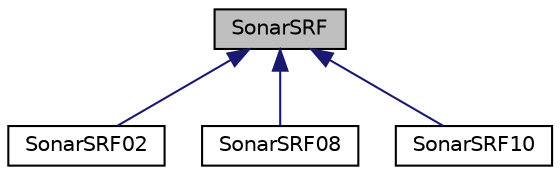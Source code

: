digraph "SonarSRF"
{
  edge [fontname="Helvetica",fontsize="10",labelfontname="Helvetica",labelfontsize="10"];
  node [fontname="Helvetica",fontsize="10",shape=record];
  Node0 [label="SonarSRF",height=0.2,width=0.4,color="black", fillcolor="grey75", style="filled", fontcolor="black"];
  Node0 -> Node1 [dir="back",color="midnightblue",fontsize="10",style="solid",fontname="Helvetica"];
  Node1 [label="SonarSRF02",height=0.2,width=0.4,color="black", fillcolor="white", style="filled",URL="$classSonarSRF02.html"];
  Node0 -> Node2 [dir="back",color="midnightblue",fontsize="10",style="solid",fontname="Helvetica"];
  Node2 [label="SonarSRF08",height=0.2,width=0.4,color="black", fillcolor="white", style="filled",URL="$classSonarSRF08.html"];
  Node0 -> Node3 [dir="back",color="midnightblue",fontsize="10",style="solid",fontname="Helvetica"];
  Node3 [label="SonarSRF10",height=0.2,width=0.4,color="black", fillcolor="white", style="filled",URL="$classSonarSRF10.html"];
}
